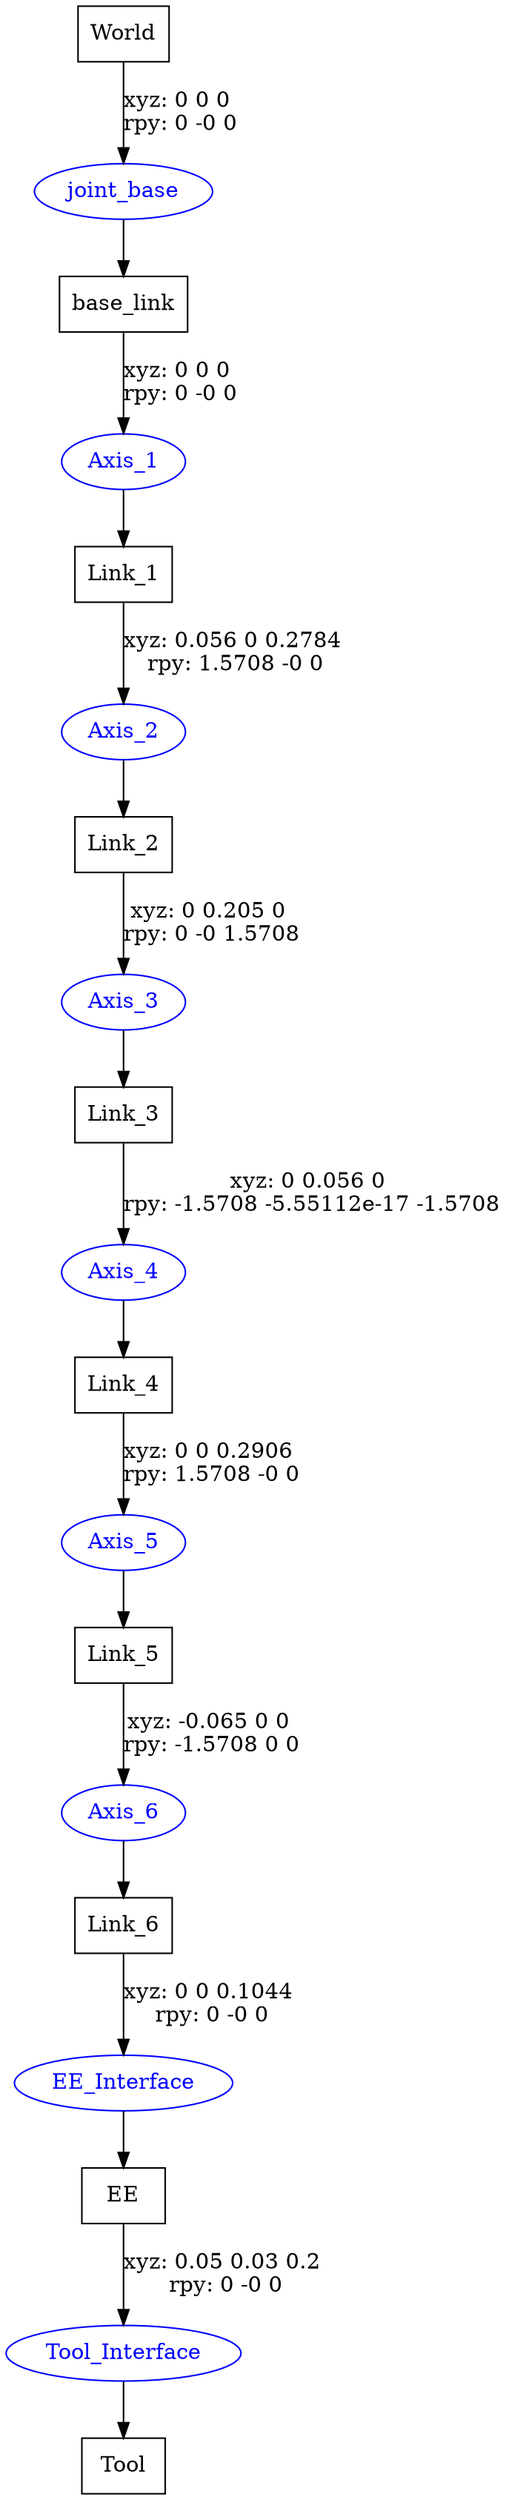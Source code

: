 digraph G {
node [shape=box];
"World" [label="World"];
"base_link" [label="base_link"];
"Link_1" [label="Link_1"];
"Link_2" [label="Link_2"];
"Link_3" [label="Link_3"];
"Link_4" [label="Link_4"];
"Link_5" [label="Link_5"];
"Link_6" [label="Link_6"];
"EE" [label="EE"];
"Tool" [label="Tool"];
node [shape=ellipse, color=blue, fontcolor=blue];
"World" -> "joint_base" [label="xyz: 0 0 0 \nrpy: 0 -0 0"]
"joint_base" -> "base_link"
"base_link" -> "Axis_1" [label="xyz: 0 0 0 \nrpy: 0 -0 0"]
"Axis_1" -> "Link_1"
"Link_1" -> "Axis_2" [label="xyz: 0.056 0 0.2784 \nrpy: 1.5708 -0 0"]
"Axis_2" -> "Link_2"
"Link_2" -> "Axis_3" [label="xyz: 0 0.205 0 \nrpy: 0 -0 1.5708"]
"Axis_3" -> "Link_3"
"Link_3" -> "Axis_4" [label="xyz: 0 0.056 0 \nrpy: -1.5708 -5.55112e-17 -1.5708"]
"Axis_4" -> "Link_4"
"Link_4" -> "Axis_5" [label="xyz: 0 0 0.2906 \nrpy: 1.5708 -0 0"]
"Axis_5" -> "Link_5"
"Link_5" -> "Axis_6" [label="xyz: -0.065 0 0 \nrpy: -1.5708 0 0"]
"Axis_6" -> "Link_6"
"Link_6" -> "EE_Interface" [label="xyz: 0 0 0.1044 \nrpy: 0 -0 0"]
"EE_Interface" -> "EE"
"EE" -> "Tool_Interface" [label="xyz: 0.05 0.03 0.2 \nrpy: 0 -0 0"]
"Tool_Interface" -> "Tool"
}
